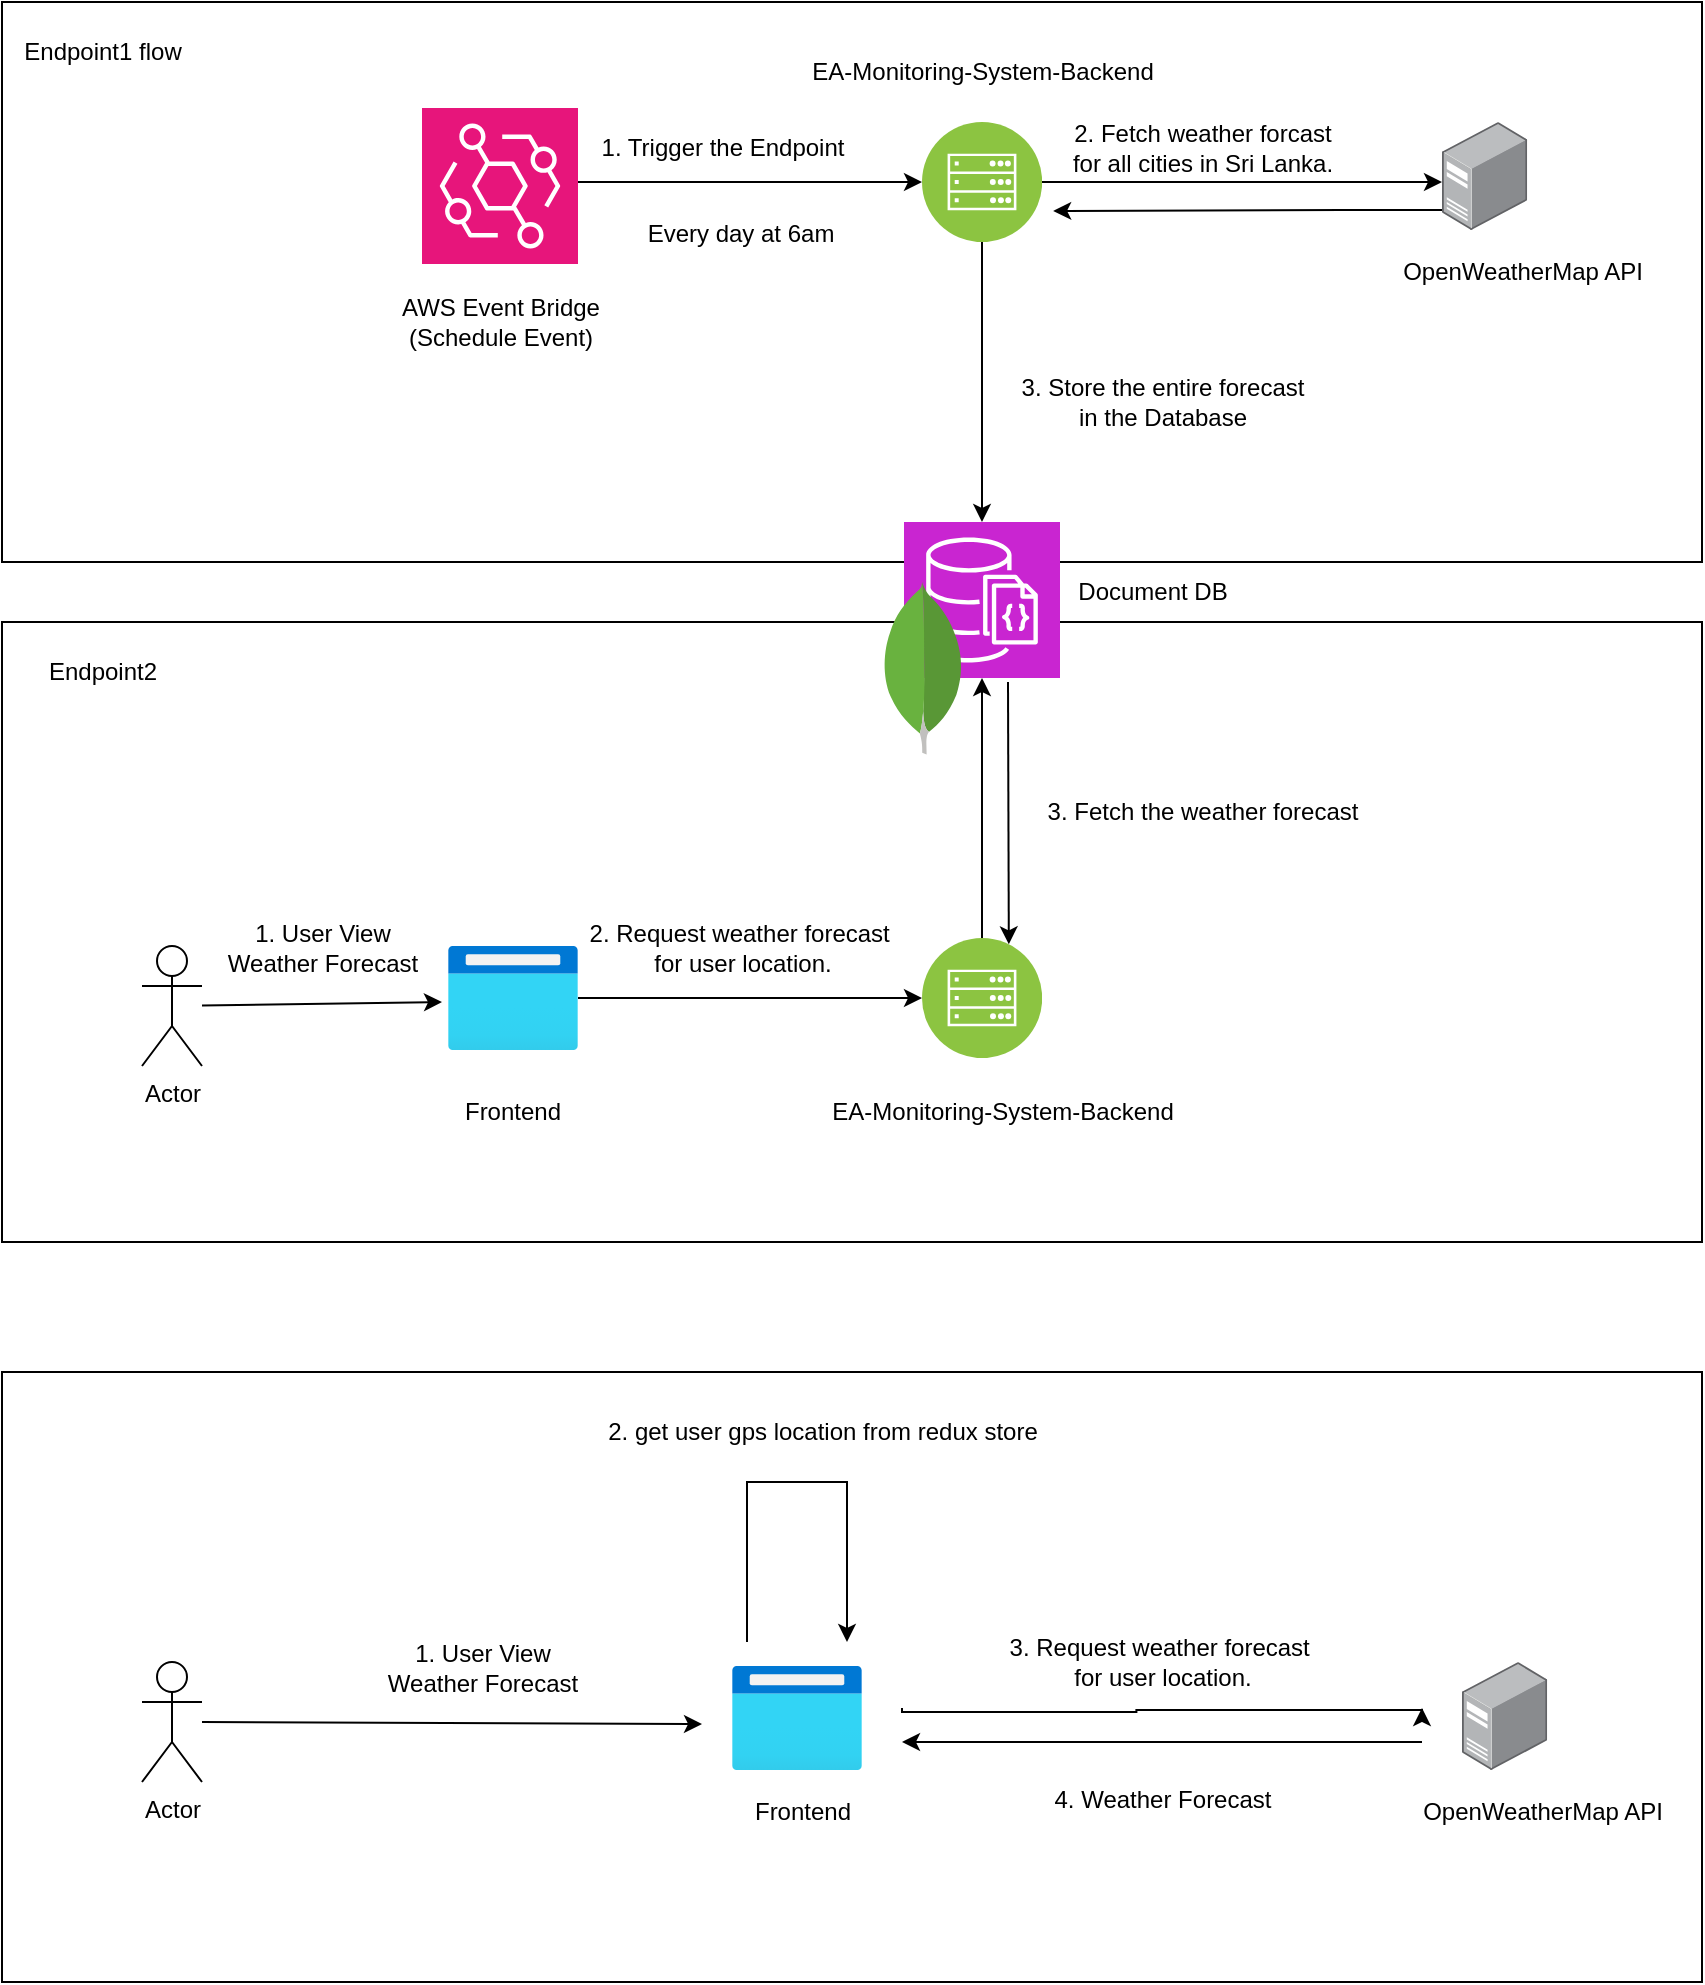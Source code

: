 <mxfile version="24.8.3">
  <diagram name="Page-1" id="IghGxft5-2v1adS3Pcfe">
    <mxGraphModel dx="2179" dy="796" grid="1" gridSize="10" guides="1" tooltips="1" connect="1" arrows="1" fold="1" page="1" pageScale="1" pageWidth="850" pageHeight="1100" math="0" shadow="0">
      <root>
        <mxCell id="0" />
        <mxCell id="1" parent="0" />
        <mxCell id="kOf9gQT-PdelMpB6yQnF-18" value="" style="rounded=0;whiteSpace=wrap;html=1;" vertex="1" parent="1">
          <mxGeometry x="-170" y="725" width="850" height="305" as="geometry" />
        </mxCell>
        <mxCell id="Zqi8lVFyl1Y3GN6MV2mj-40" value="" style="rounded=0;whiteSpace=wrap;html=1;fontStyle=1" parent="1" vertex="1">
          <mxGeometry x="-170" y="40" width="850" height="280" as="geometry" />
        </mxCell>
        <mxCell id="Zqi8lVFyl1Y3GN6MV2mj-38" value="" style="rounded=0;whiteSpace=wrap;html=1;" parent="1" vertex="1">
          <mxGeometry x="-170" y="350" width="850" height="310" as="geometry" />
        </mxCell>
        <mxCell id="Zqi8lVFyl1Y3GN6MV2mj-6" style="edgeStyle=orthogonalEdgeStyle;rounded=0;orthogonalLoop=1;jettySize=auto;html=1;entryX=1.093;entryY=0.741;entryDx=0;entryDy=0;entryPerimeter=0;" parent="1" source="Zqi8lVFyl1Y3GN6MV2mj-1" target="Zqi8lVFyl1Y3GN6MV2mj-3" edge="1">
          <mxGeometry relative="1" as="geometry">
            <Array as="points">
              <mxPoint x="500" y="144" />
              <mxPoint x="500" y="144" />
            </Array>
          </mxGeometry>
        </mxCell>
        <mxCell id="Zqi8lVFyl1Y3GN6MV2mj-1" value="" style="image;points=[];aspect=fixed;html=1;align=center;shadow=0;dashed=0;image=img/lib/allied_telesis/computer_and_terminals/Server_Desktop.svg;" parent="1" vertex="1">
          <mxGeometry x="550" y="100" width="42.6" height="54" as="geometry" />
        </mxCell>
        <mxCell id="Zqi8lVFyl1Y3GN6MV2mj-2" value="OpenWeatherMap API" style="text;html=1;align=center;verticalAlign=middle;resizable=0;points=[];autosize=1;strokeColor=none;fillColor=none;" parent="1" vertex="1">
          <mxGeometry x="520" y="160" width="140" height="30" as="geometry" />
        </mxCell>
        <mxCell id="Zqi8lVFyl1Y3GN6MV2mj-3" value="" style="image;aspect=fixed;perimeter=ellipsePerimeter;html=1;align=center;shadow=0;dashed=0;fontColor=#4277BB;labelBackgroundColor=default;fontSize=12;spacingTop=3;image=img/lib/ibm/infrastructure/mobile_backend.svg;" parent="1" vertex="1">
          <mxGeometry x="290" y="100" width="60" height="60" as="geometry" />
        </mxCell>
        <mxCell id="Zqi8lVFyl1Y3GN6MV2mj-5" style="edgeStyle=orthogonalEdgeStyle;rounded=0;orthogonalLoop=1;jettySize=auto;html=1;entryX=0;entryY=0.556;entryDx=0;entryDy=0;entryPerimeter=0;" parent="1" source="Zqi8lVFyl1Y3GN6MV2mj-3" target="Zqi8lVFyl1Y3GN6MV2mj-1" edge="1">
          <mxGeometry relative="1" as="geometry" />
        </mxCell>
        <mxCell id="Zqi8lVFyl1Y3GN6MV2mj-7" value="2. Fetch weather forcast &lt;br&gt;for all cities in Sri Lanka." style="text;html=1;align=center;verticalAlign=middle;resizable=0;points=[];autosize=1;strokeColor=none;fillColor=none;" parent="1" vertex="1">
          <mxGeometry x="355" y="93" width="150" height="40" as="geometry" />
        </mxCell>
        <mxCell id="Zqi8lVFyl1Y3GN6MV2mj-10" style="edgeStyle=orthogonalEdgeStyle;rounded=0;orthogonalLoop=1;jettySize=auto;html=1;entryX=0;entryY=0.5;entryDx=0;entryDy=0;" parent="1" source="Zqi8lVFyl1Y3GN6MV2mj-8" target="Zqi8lVFyl1Y3GN6MV2mj-3" edge="1">
          <mxGeometry relative="1" as="geometry">
            <Array as="points">
              <mxPoint x="160" y="130" />
              <mxPoint x="160" y="130" />
            </Array>
          </mxGeometry>
        </mxCell>
        <mxCell id="Zqi8lVFyl1Y3GN6MV2mj-8" value="" style="sketch=0;points=[[0,0,0],[0.25,0,0],[0.5,0,0],[0.75,0,0],[1,0,0],[0,1,0],[0.25,1,0],[0.5,1,0],[0.75,1,0],[1,1,0],[0,0.25,0],[0,0.5,0],[0,0.75,0],[1,0.25,0],[1,0.5,0],[1,0.75,0]];outlineConnect=0;fontColor=#232F3E;fillColor=#E7157B;strokeColor=#ffffff;dashed=0;verticalLabelPosition=bottom;verticalAlign=top;align=center;html=1;fontSize=12;fontStyle=0;aspect=fixed;shape=mxgraph.aws4.resourceIcon;resIcon=mxgraph.aws4.eventbridge;" parent="1" vertex="1">
          <mxGeometry x="40" y="93" width="78" height="78" as="geometry" />
        </mxCell>
        <mxCell id="Zqi8lVFyl1Y3GN6MV2mj-9" value="AWS Event Bridge&lt;br&gt;(Schedule Event)" style="text;html=1;align=center;verticalAlign=middle;resizable=0;points=[];autosize=1;strokeColor=none;fillColor=none;" parent="1" vertex="1">
          <mxGeometry x="19" y="180" width="120" height="40" as="geometry" />
        </mxCell>
        <mxCell id="Zqi8lVFyl1Y3GN6MV2mj-33" style="rounded=0;orthogonalLoop=1;jettySize=auto;html=1;entryX=0.75;entryY=0;entryDx=0;entryDy=0;" parent="1" target="Zqi8lVFyl1Y3GN6MV2mj-30" edge="1">
          <mxGeometry relative="1" as="geometry">
            <mxPoint x="333" y="380" as="sourcePoint" />
          </mxGeometry>
        </mxCell>
        <mxCell id="Zqi8lVFyl1Y3GN6MV2mj-11" value="" style="sketch=0;points=[[0,0,0],[0.25,0,0],[0.5,0,0],[0.75,0,0],[1,0,0],[0,1,0],[0.25,1,0],[0.5,1,0],[0.75,1,0],[1,1,0],[0,0.25,0],[0,0.5,0],[0,0.75,0],[1,0.25,0],[1,0.5,0],[1,0.75,0]];outlineConnect=0;fontColor=#232F3E;fillColor=#C925D1;strokeColor=#ffffff;dashed=0;verticalLabelPosition=bottom;verticalAlign=top;align=center;html=1;fontSize=12;fontStyle=0;aspect=fixed;shape=mxgraph.aws4.resourceIcon;resIcon=mxgraph.aws4.documentdb_with_mongodb_compatibility;" parent="1" vertex="1">
          <mxGeometry x="281" y="300" width="78" height="78" as="geometry" />
        </mxCell>
        <mxCell id="Zqi8lVFyl1Y3GN6MV2mj-12" value="" style="dashed=0;outlineConnect=0;html=1;align=center;labelPosition=center;verticalLabelPosition=bottom;verticalAlign=top;shape=mxgraph.weblogos.mongodb" parent="1" vertex="1">
          <mxGeometry x="270" y="330" width="41.2" height="86.2" as="geometry" />
        </mxCell>
        <mxCell id="Zqi8lVFyl1Y3GN6MV2mj-13" value="Document DB" style="text;html=1;align=center;verticalAlign=middle;resizable=0;points=[];autosize=1;strokeColor=none;fillColor=none;" parent="1" vertex="1">
          <mxGeometry x="355" y="320" width="100" height="30" as="geometry" />
        </mxCell>
        <mxCell id="Zqi8lVFyl1Y3GN6MV2mj-14" value="1. Trigger the Endpoint" style="text;html=1;align=center;verticalAlign=middle;resizable=0;points=[];autosize=1;strokeColor=none;fillColor=none;" parent="1" vertex="1">
          <mxGeometry x="120" y="98" width="140" height="30" as="geometry" />
        </mxCell>
        <mxCell id="Zqi8lVFyl1Y3GN6MV2mj-15" style="edgeStyle=orthogonalEdgeStyle;rounded=0;orthogonalLoop=1;jettySize=auto;html=1;entryX=0.5;entryY=0;entryDx=0;entryDy=0;entryPerimeter=0;" parent="1" source="Zqi8lVFyl1Y3GN6MV2mj-3" target="Zqi8lVFyl1Y3GN6MV2mj-11" edge="1">
          <mxGeometry relative="1" as="geometry" />
        </mxCell>
        <mxCell id="Zqi8lVFyl1Y3GN6MV2mj-16" value="3. Store the entire forecast&lt;br&gt;in the Database" style="text;html=1;align=center;verticalAlign=middle;resizable=0;points=[];autosize=1;strokeColor=none;fillColor=none;" parent="1" vertex="1">
          <mxGeometry x="330" y="220" width="160" height="40" as="geometry" />
        </mxCell>
        <mxCell id="Zqi8lVFyl1Y3GN6MV2mj-24" value="EA-Monitoring-System-Backend" style="text;html=1;align=center;verticalAlign=middle;resizable=0;points=[];autosize=1;strokeColor=none;fillColor=none;" parent="1" vertex="1">
          <mxGeometry x="235" y="580" width="190" height="30" as="geometry" />
        </mxCell>
        <mxCell id="Zqi8lVFyl1Y3GN6MV2mj-25" style="edgeStyle=orthogonalEdgeStyle;rounded=0;orthogonalLoop=1;jettySize=auto;html=1;entryX=0;entryY=0.5;entryDx=0;entryDy=0;" parent="1" source="Zqi8lVFyl1Y3GN6MV2mj-26" target="Zqi8lVFyl1Y3GN6MV2mj-30" edge="1">
          <mxGeometry relative="1" as="geometry">
            <mxPoint x="87.5" y="680" as="targetPoint" />
          </mxGeometry>
        </mxCell>
        <mxCell id="Zqi8lVFyl1Y3GN6MV2mj-26" value="" style="image;aspect=fixed;html=1;points=[];align=center;fontSize=12;image=img/lib/azure2/general/Browser.svg;" parent="1" vertex="1">
          <mxGeometry x="53" y="512" width="65" height="52" as="geometry" />
        </mxCell>
        <mxCell id="Zqi8lVFyl1Y3GN6MV2mj-27" value="Actor" style="shape=umlActor;verticalLabelPosition=bottom;verticalAlign=top;html=1;outlineConnect=0;" parent="1" vertex="1">
          <mxGeometry x="-100" y="512" width="30" height="60" as="geometry" />
        </mxCell>
        <mxCell id="Zqi8lVFyl1Y3GN6MV2mj-28" style="rounded=0;orthogonalLoop=1;jettySize=auto;html=1;" parent="1" source="Zqi8lVFyl1Y3GN6MV2mj-27" edge="1">
          <mxGeometry relative="1" as="geometry">
            <mxPoint x="50" y="540" as="targetPoint" />
          </mxGeometry>
        </mxCell>
        <mxCell id="Zqi8lVFyl1Y3GN6MV2mj-29" value="Frontend" style="text;html=1;align=center;verticalAlign=middle;resizable=0;points=[];autosize=1;strokeColor=none;fillColor=none;" parent="1" vertex="1">
          <mxGeometry x="50" y="580" width="70" height="30" as="geometry" />
        </mxCell>
        <mxCell id="Zqi8lVFyl1Y3GN6MV2mj-30" value="" style="image;aspect=fixed;perimeter=ellipsePerimeter;html=1;align=center;shadow=0;dashed=0;fontColor=#4277BB;labelBackgroundColor=default;fontSize=12;spacingTop=3;image=img/lib/ibm/infrastructure/mobile_backend.svg;" parent="1" vertex="1">
          <mxGeometry x="290" y="508" width="60" height="60" as="geometry" />
        </mxCell>
        <mxCell id="Zqi8lVFyl1Y3GN6MV2mj-32" style="edgeStyle=orthogonalEdgeStyle;rounded=0;orthogonalLoop=1;jettySize=auto;html=1;entryX=0.5;entryY=1;entryDx=0;entryDy=0;entryPerimeter=0;" parent="1" source="Zqi8lVFyl1Y3GN6MV2mj-30" target="Zqi8lVFyl1Y3GN6MV2mj-11" edge="1">
          <mxGeometry relative="1" as="geometry" />
        </mxCell>
        <mxCell id="Zqi8lVFyl1Y3GN6MV2mj-34" value="1. User View&lt;br&gt;Weather Forecast" style="text;html=1;align=center;verticalAlign=middle;resizable=0;points=[];autosize=1;strokeColor=none;fillColor=none;" parent="1" vertex="1">
          <mxGeometry x="-70" y="493" width="120" height="40" as="geometry" />
        </mxCell>
        <mxCell id="Zqi8lVFyl1Y3GN6MV2mj-35" value="2. Request weather forecast&amp;nbsp;&lt;br&gt;for user location." style="text;html=1;align=center;verticalAlign=middle;resizable=0;points=[];autosize=1;strokeColor=none;fillColor=none;" parent="1" vertex="1">
          <mxGeometry x="110" y="493" width="180" height="40" as="geometry" />
        </mxCell>
        <mxCell id="Zqi8lVFyl1Y3GN6MV2mj-36" value="3. Fetch the weather forecast" style="text;html=1;align=center;verticalAlign=middle;resizable=0;points=[];autosize=1;strokeColor=none;fillColor=none;" parent="1" vertex="1">
          <mxGeometry x="340" y="430" width="180" height="30" as="geometry" />
        </mxCell>
        <mxCell id="Zqi8lVFyl1Y3GN6MV2mj-37" value="Every day at 6am" style="text;html=1;align=center;verticalAlign=middle;resizable=0;points=[];autosize=1;strokeColor=none;fillColor=none;" parent="1" vertex="1">
          <mxGeometry x="139" y="141" width="120" height="30" as="geometry" />
        </mxCell>
        <mxCell id="Zqi8lVFyl1Y3GN6MV2mj-41" value="Endpoint1 flow" style="text;html=1;align=center;verticalAlign=middle;resizable=0;points=[];autosize=1;strokeColor=none;fillColor=none;" parent="1" vertex="1">
          <mxGeometry x="-170" y="50" width="100" height="30" as="geometry" />
        </mxCell>
        <mxCell id="Zqi8lVFyl1Y3GN6MV2mj-42" value="Endpoint2" style="text;html=1;align=center;verticalAlign=middle;resizable=0;points=[];autosize=1;strokeColor=none;fillColor=none;" parent="1" vertex="1">
          <mxGeometry x="-160" y="360" width="80" height="30" as="geometry" />
        </mxCell>
        <mxCell id="Zqi8lVFyl1Y3GN6MV2mj-44" value="EA-Monitoring-System-Backend" style="text;html=1;align=center;verticalAlign=middle;resizable=0;points=[];autosize=1;strokeColor=none;fillColor=none;" parent="1" vertex="1">
          <mxGeometry x="225" y="60" width="190" height="30" as="geometry" />
        </mxCell>
        <mxCell id="kOf9gQT-PdelMpB6yQnF-1" value="OpenWeatherMap API" style="text;html=1;align=center;verticalAlign=middle;resizable=0;points=[];autosize=1;strokeColor=none;fillColor=none;" vertex="1" parent="1">
          <mxGeometry x="530" y="930" width="140" height="30" as="geometry" />
        </mxCell>
        <mxCell id="kOf9gQT-PdelMpB6yQnF-2" style="edgeStyle=orthogonalEdgeStyle;rounded=0;orthogonalLoop=1;jettySize=auto;html=1;" edge="1" parent="1">
          <mxGeometry relative="1" as="geometry">
            <mxPoint x="540" y="893" as="targetPoint" />
            <mxPoint x="280" y="893" as="sourcePoint" />
            <Array as="points">
              <mxPoint x="397.2" y="895" />
              <mxPoint x="483.2" y="894" />
            </Array>
          </mxGeometry>
        </mxCell>
        <mxCell id="kOf9gQT-PdelMpB6yQnF-3" value="" style="image;aspect=fixed;html=1;points=[];align=center;fontSize=12;image=img/lib/azure2/general/Browser.svg;" vertex="1" parent="1">
          <mxGeometry x="195" y="872" width="65" height="52" as="geometry" />
        </mxCell>
        <mxCell id="kOf9gQT-PdelMpB6yQnF-4" value="Actor" style="shape=umlActor;verticalLabelPosition=bottom;verticalAlign=top;html=1;outlineConnect=0;" vertex="1" parent="1">
          <mxGeometry x="-100" y="870" width="30" height="60" as="geometry" />
        </mxCell>
        <mxCell id="kOf9gQT-PdelMpB6yQnF-5" style="rounded=0;orthogonalLoop=1;jettySize=auto;html=1;" edge="1" parent="1" source="kOf9gQT-PdelMpB6yQnF-4">
          <mxGeometry relative="1" as="geometry">
            <mxPoint x="180" y="901" as="targetPoint" />
            <mxPoint x="15" y="902.906" as="sourcePoint" />
          </mxGeometry>
        </mxCell>
        <mxCell id="kOf9gQT-PdelMpB6yQnF-6" value="Frontend" style="text;html=1;align=center;verticalAlign=middle;resizable=0;points=[];autosize=1;strokeColor=none;fillColor=none;" vertex="1" parent="1">
          <mxGeometry x="195" y="930" width="70" height="30" as="geometry" />
        </mxCell>
        <mxCell id="kOf9gQT-PdelMpB6yQnF-7" value="1. User View&lt;br&gt;Weather Forecast" style="text;html=1;align=center;verticalAlign=middle;resizable=0;points=[];autosize=1;strokeColor=none;fillColor=none;" vertex="1" parent="1">
          <mxGeometry x="10" y="853" width="120" height="40" as="geometry" />
        </mxCell>
        <mxCell id="kOf9gQT-PdelMpB6yQnF-8" value="3. Request weather forecast&amp;nbsp;&lt;br&gt;for user location." style="text;html=1;align=center;verticalAlign=middle;resizable=0;points=[];autosize=1;strokeColor=none;fillColor=none;" vertex="1" parent="1">
          <mxGeometry x="320" y="850" width="180" height="40" as="geometry" />
        </mxCell>
        <mxCell id="kOf9gQT-PdelMpB6yQnF-9" value="" style="endArrow=classic;html=1;rounded=0;" edge="1" parent="1">
          <mxGeometry width="50" height="50" relative="1" as="geometry">
            <mxPoint x="202.5" y="860" as="sourcePoint" />
            <mxPoint x="252.5" y="860" as="targetPoint" />
            <Array as="points">
              <mxPoint x="202.5" y="780" />
              <mxPoint x="252.5" y="780" />
            </Array>
          </mxGeometry>
        </mxCell>
        <mxCell id="kOf9gQT-PdelMpB6yQnF-10" value="2. get user gps location from redux store" style="text;html=1;align=center;verticalAlign=middle;resizable=0;points=[];autosize=1;strokeColor=none;fillColor=none;" vertex="1" parent="1">
          <mxGeometry x="120" y="740" width="240" height="30" as="geometry" />
        </mxCell>
        <mxCell id="kOf9gQT-PdelMpB6yQnF-11" value="" style="image;points=[];aspect=fixed;html=1;align=center;shadow=0;dashed=0;image=img/lib/allied_telesis/computer_and_terminals/Server_Desktop.svg;" vertex="1" parent="1">
          <mxGeometry x="560" y="870" width="42.6" height="54" as="geometry" />
        </mxCell>
        <mxCell id="kOf9gQT-PdelMpB6yQnF-12" value="" style="endArrow=classic;html=1;rounded=0;" edge="1" parent="1">
          <mxGeometry width="50" height="50" relative="1" as="geometry">
            <mxPoint x="540" y="910" as="sourcePoint" />
            <mxPoint x="280" y="910" as="targetPoint" />
          </mxGeometry>
        </mxCell>
        <mxCell id="kOf9gQT-PdelMpB6yQnF-13" value="4. Weather Forecast" style="text;html=1;align=center;verticalAlign=middle;resizable=0;points=[];autosize=1;strokeColor=none;fillColor=none;" vertex="1" parent="1">
          <mxGeometry x="345" y="924" width="130" height="30" as="geometry" />
        </mxCell>
      </root>
    </mxGraphModel>
  </diagram>
</mxfile>

